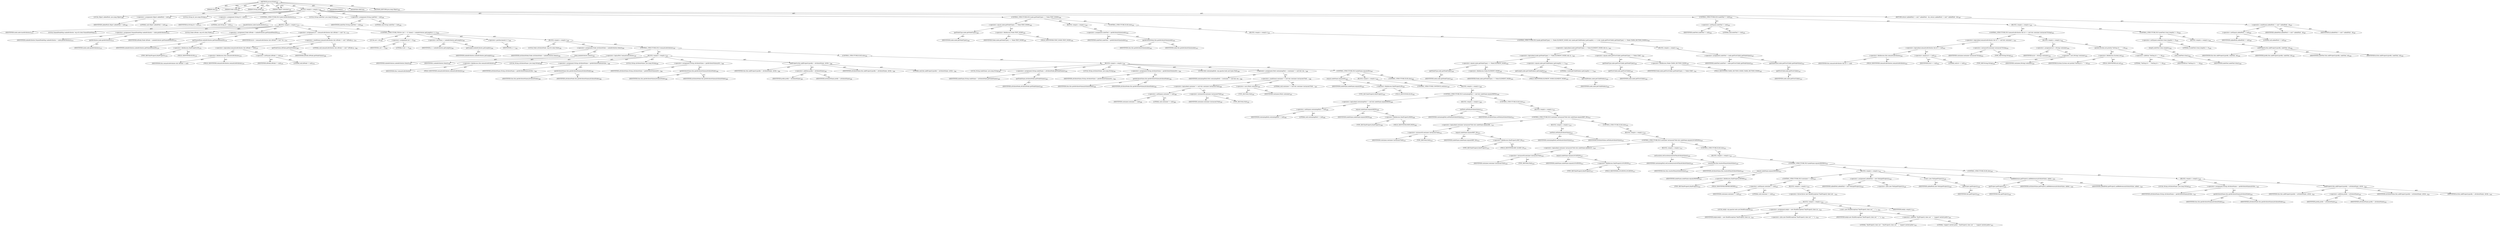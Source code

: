 digraph "processNode" {  
"111669149701" [label = <(METHOD,processNode)<SUB>362</SUB>> ]
"115964116995" [label = <(PARAM,this)<SUB>362</SUB>> ]
"115964117022" [label = <(PARAM,Node node)<SUB>362</SUB>> ]
"115964117023" [label = <(PARAM,String prefix)<SUB>362</SUB>> ]
"115964117024" [label = <(PARAM,Object container)<SUB>362</SUB>> ]
"25769803800" [label = <(BLOCK,&lt;empty&gt;,&lt;empty&gt;)<SUB>362</SUB>> ]
"94489280529" [label = <(LOCAL,Object addedPath: java.lang.Object)<SUB>368</SUB>> ]
"30064771184" [label = <(&lt;operator&gt;.assignment,Object addedPath = null)<SUB>368</SUB>> ]
"68719476872" [label = <(IDENTIFIER,addedPath,Object addedPath = null)<SUB>368</SUB>> ]
"90194313236" [label = <(LITERAL,null,Object addedPath = null)<SUB>368</SUB>> ]
"94489280530" [label = <(LOCAL,String id: java.lang.String)<SUB>371</SUB>> ]
"30064771185" [label = <(&lt;operator&gt;.assignment,String id = null)<SUB>371</SUB>> ]
"68719476873" [label = <(IDENTIFIER,id,String id = null)<SUB>371</SUB>> ]
"90194313237" [label = <(LITERAL,null,String id = null)<SUB>371</SUB>> ]
"47244640271" [label = <(CONTROL_STRUCTURE,IF,if (node.hasAttributes()))<SUB>373</SUB>> ]
"30064771186" [label = <(hasAttributes,node.hasAttributes())<SUB>373</SUB>> ]
"68719476874" [label = <(IDENTIFIER,node,node.hasAttributes())<SUB>373</SUB>> ]
"25769803801" [label = <(BLOCK,&lt;empty&gt;,&lt;empty&gt;)<SUB>373</SUB>> ]
"94489280531" [label = <(LOCAL,NamedNodeMap nodeAttributes: org.w3c.dom.NamedNodeMap)<SUB>375</SUB>> ]
"30064771187" [label = <(&lt;operator&gt;.assignment,NamedNodeMap nodeAttributes = node.getAttributes())<SUB>375</SUB>> ]
"68719476875" [label = <(IDENTIFIER,nodeAttributes,NamedNodeMap nodeAttributes = node.getAttributes())<SUB>375</SUB>> ]
"30064771188" [label = <(getAttributes,node.getAttributes())<SUB>375</SUB>> ]
"68719476876" [label = <(IDENTIFIER,node,node.getAttributes())<SUB>375</SUB>> ]
"94489280532" [label = <(LOCAL,Node idNode: org.w3c.dom.Node)<SUB>378</SUB>> ]
"30064771189" [label = <(&lt;operator&gt;.assignment,Node idNode = nodeAttributes.getNamedItem(ID))<SUB>378</SUB>> ]
"68719476877" [label = <(IDENTIFIER,idNode,Node idNode = nodeAttributes.getNamedItem(ID))<SUB>378</SUB>> ]
"30064771190" [label = <(getNamedItem,nodeAttributes.getNamedItem(ID))<SUB>378</SUB>> ]
"68719476878" [label = <(IDENTIFIER,nodeAttributes,nodeAttributes.getNamedItem(ID))<SUB>378</SUB>> ]
"30064771191" [label = <(&lt;operator&gt;.fieldAccess,XmlProperty.ID)<SUB>378</SUB>> ]
"180388626432" [label = <(TYPE_REF,XmlProperty,XmlProperty)<SUB>378</SUB>> ]
"55834574871" [label = <(FIELD_IDENTIFIER,ID,ID)<SUB>378</SUB>> ]
"30064771192" [label = <(&lt;operator&gt;.assignment,id = (semanticAttributes &amp;&amp; idNode != null ? id...)<SUB>379</SUB>> ]
"68719476879" [label = <(IDENTIFIER,id,id = (semanticAttributes &amp;&amp; idNode != null ? id...)<SUB>379</SUB>> ]
"30064771193" [label = <(&lt;operator&gt;.conditional,semanticAttributes &amp;&amp; idNode != null ? idNode.g...)<SUB>379</SUB>> ]
"30064771194" [label = <(&lt;operator&gt;.logicalAnd,semanticAttributes &amp;&amp; idNode != null)<SUB>379</SUB>> ]
"30064771195" [label = <(&lt;operator&gt;.fieldAccess,this.semanticAttributes)<SUB>379</SUB>> ]
"68719476880" [label = <(IDENTIFIER,this,semanticAttributes &amp;&amp; idNode != null)> ]
"55834574872" [label = <(FIELD_IDENTIFIER,semanticAttributes,semanticAttributes)<SUB>379</SUB>> ]
"30064771196" [label = <(&lt;operator&gt;.notEquals,idNode != null)<SUB>379</SUB>> ]
"68719476881" [label = <(IDENTIFIER,idNode,idNode != null)<SUB>379</SUB>> ]
"90194313238" [label = <(LITERAL,null,idNode != null)<SUB>379</SUB>> ]
"30064771197" [label = <(getNodeValue,idNode.getNodeValue())<SUB>380</SUB>> ]
"68719476882" [label = <(IDENTIFIER,idNode,idNode.getNodeValue())<SUB>380</SUB>> ]
"90194313239" [label = <(LITERAL,null,semanticAttributes &amp;&amp; idNode != null ? idNode.g...)<SUB>380</SUB>> ]
"47244640272" [label = <(CONTROL_STRUCTURE,FOR,for (int i = 0; Some(i &lt; nodeAttributes.getLength()); i++))<SUB>383</SUB>> ]
"94489280533" [label = <(LOCAL,int i: int)<SUB>383</SUB>> ]
"30064771198" [label = <(&lt;operator&gt;.assignment,int i = 0)<SUB>383</SUB>> ]
"68719476883" [label = <(IDENTIFIER,i,int i = 0)<SUB>383</SUB>> ]
"90194313240" [label = <(LITERAL,0,int i = 0)<SUB>383</SUB>> ]
"30064771199" [label = <(&lt;operator&gt;.lessThan,i &lt; nodeAttributes.getLength())<SUB>383</SUB>> ]
"68719476884" [label = <(IDENTIFIER,i,i &lt; nodeAttributes.getLength())<SUB>383</SUB>> ]
"30064771200" [label = <(getLength,nodeAttributes.getLength())<SUB>383</SUB>> ]
"68719476885" [label = <(IDENTIFIER,nodeAttributes,nodeAttributes.getLength())<SUB>383</SUB>> ]
"30064771201" [label = <(&lt;operator&gt;.postIncrement,i++)<SUB>383</SUB>> ]
"68719476886" [label = <(IDENTIFIER,i,i++)<SUB>383</SUB>> ]
"25769803802" [label = <(BLOCK,&lt;empty&gt;,&lt;empty&gt;)<SUB>383</SUB>> ]
"94489280534" [label = <(LOCAL,Node attributeNode: org.w3c.dom.Node)<SUB>385</SUB>> ]
"30064771202" [label = <(&lt;operator&gt;.assignment,Node attributeNode = nodeAttributes.item(i))<SUB>385</SUB>> ]
"68719476887" [label = <(IDENTIFIER,attributeNode,Node attributeNode = nodeAttributes.item(i))<SUB>385</SUB>> ]
"30064771203" [label = <(item,nodeAttributes.item(i))<SUB>385</SUB>> ]
"68719476888" [label = <(IDENTIFIER,nodeAttributes,nodeAttributes.item(i))<SUB>385</SUB>> ]
"68719476889" [label = <(IDENTIFIER,i,nodeAttributes.item(i))<SUB>385</SUB>> ]
"47244640273" [label = <(CONTROL_STRUCTURE,IF,if (!semanticAttributes))<SUB>387</SUB>> ]
"30064771204" [label = <(&lt;operator&gt;.logicalNot,!semanticAttributes)<SUB>387</SUB>> ]
"30064771205" [label = <(&lt;operator&gt;.fieldAccess,this.semanticAttributes)<SUB>387</SUB>> ]
"68719476890" [label = <(IDENTIFIER,this,!semanticAttributes)> ]
"55834574873" [label = <(FIELD_IDENTIFIER,semanticAttributes,semanticAttributes)<SUB>387</SUB>> ]
"25769803803" [label = <(BLOCK,&lt;empty&gt;,&lt;empty&gt;)<SUB>387</SUB>> ]
"94489280535" [label = <(LOCAL,String attributeName: java.lang.String)<SUB>388</SUB>> ]
"30064771206" [label = <(&lt;operator&gt;.assignment,String attributeName = getAttributeName(attribu...)<SUB>388</SUB>> ]
"68719476891" [label = <(IDENTIFIER,attributeName,String attributeName = getAttributeName(attribu...)<SUB>388</SUB>> ]
"30064771207" [label = <(getAttributeName,this.getAttributeName(attributeNode))<SUB>388</SUB>> ]
"68719476744" [label = <(IDENTIFIER,this,this.getAttributeName(attributeNode))<SUB>388</SUB>> ]
"68719476892" [label = <(IDENTIFIER,attributeNode,this.getAttributeName(attributeNode))<SUB>388</SUB>> ]
"94489280536" [label = <(LOCAL,String attributeValue: java.lang.String)<SUB>389</SUB>> ]
"30064771208" [label = <(&lt;operator&gt;.assignment,String attributeValue = getAttributeValue(attri...)<SUB>389</SUB>> ]
"68719476893" [label = <(IDENTIFIER,attributeValue,String attributeValue = getAttributeValue(attri...)<SUB>389</SUB>> ]
"30064771209" [label = <(getAttributeValue,this.getAttributeValue(attributeNode))<SUB>389</SUB>> ]
"68719476745" [label = <(IDENTIFIER,this,this.getAttributeValue(attributeNode))<SUB>389</SUB>> ]
"68719476894" [label = <(IDENTIFIER,attributeNode,this.getAttributeValue(attributeNode))<SUB>389</SUB>> ]
"30064771210" [label = <(addProperty,this.addProperty(prefix + attributeName, attrib...)<SUB>390</SUB>> ]
"68719476746" [label = <(IDENTIFIER,this,this.addProperty(prefix + attributeName, attrib...)<SUB>390</SUB>> ]
"30064771211" [label = <(&lt;operator&gt;.addition,prefix + attributeName)<SUB>390</SUB>> ]
"68719476895" [label = <(IDENTIFIER,prefix,prefix + attributeName)<SUB>390</SUB>> ]
"68719476896" [label = <(IDENTIFIER,attributeName,prefix + attributeName)<SUB>390</SUB>> ]
"68719476897" [label = <(IDENTIFIER,attributeValue,this.addProperty(prefix + attributeName, attrib...)<SUB>390</SUB>> ]
"90194313241" [label = <(LITERAL,null,this.addProperty(prefix + attributeName, attrib...)<SUB>390</SUB>> ]
"47244640274" [label = <(CONTROL_STRUCTURE,ELSE,else)<SUB>391</SUB>> ]
"25769803804" [label = <(BLOCK,&lt;empty&gt;,&lt;empty&gt;)<SUB>391</SUB>> ]
"94489280537" [label = <(LOCAL,String nodeName: java.lang.String)<SUB>393</SUB>> ]
"30064771212" [label = <(&lt;operator&gt;.assignment,String nodeName = attributeNode.getNodeName())<SUB>393</SUB>> ]
"68719476898" [label = <(IDENTIFIER,nodeName,String nodeName = attributeNode.getNodeName())<SUB>393</SUB>> ]
"30064771213" [label = <(getNodeName,attributeNode.getNodeName())<SUB>393</SUB>> ]
"68719476899" [label = <(IDENTIFIER,attributeNode,attributeNode.getNodeName())<SUB>393</SUB>> ]
"94489280538" [label = <(LOCAL,String attributeValue: java.lang.String)<SUB>394</SUB>> ]
"30064771214" [label = <(&lt;operator&gt;.assignment,String attributeValue = getAttributeValue(attri...)<SUB>394</SUB>> ]
"68719476900" [label = <(IDENTIFIER,attributeValue,String attributeValue = getAttributeValue(attri...)<SUB>394</SUB>> ]
"30064771215" [label = <(getAttributeValue,this.getAttributeValue(attributeNode))<SUB>394</SUB>> ]
"68719476747" [label = <(IDENTIFIER,this,this.getAttributeValue(attributeNode))<SUB>394</SUB>> ]
"68719476901" [label = <(IDENTIFIER,attributeNode,this.getAttributeValue(attributeNode))<SUB>394</SUB>> ]
"94489280539" [label = <(LOCAL,Path containingPath: org.apache.tools.ant.types.Path)<SUB>396</SUB>> ]
"30064771216" [label = <(&lt;operator&gt;.assignment,Path containingPath = (container != null &amp;&amp; con...)<SUB>396</SUB>> ]
"68719476902" [label = <(IDENTIFIER,containingPath,Path containingPath = (container != null &amp;&amp; con...)<SUB>396</SUB>> ]
"30064771217" [label = <(&lt;operator&gt;.conditional,container != null &amp;&amp; container instanceof Path ...)<SUB>396</SUB>> ]
"30064771218" [label = <(&lt;operator&gt;.logicalAnd,container != null &amp;&amp; container instanceof Path)<SUB>396</SUB>> ]
"30064771219" [label = <(&lt;operator&gt;.notEquals,container != null)<SUB>396</SUB>> ]
"68719476903" [label = <(IDENTIFIER,container,container != null)<SUB>396</SUB>> ]
"90194313242" [label = <(LITERAL,null,container != null)<SUB>396</SUB>> ]
"30064771220" [label = <(&lt;operator&gt;.instanceOf,container instanceof Path)<SUB>397</SUB>> ]
"68719476904" [label = <(IDENTIFIER,container,container instanceof Path)<SUB>397</SUB>> ]
"180388626433" [label = <(TYPE_REF,Path,Path)<SUB>397</SUB>> ]
"30064771221" [label = <(&lt;operator&gt;.cast,(Path) container)<SUB>397</SUB>> ]
"180388626434" [label = <(TYPE_REF,Path,Path)<SUB>397</SUB>> ]
"68719476905" [label = <(IDENTIFIER,container,(Path) container)<SUB>397</SUB>> ]
"90194313243" [label = <(LITERAL,null,container != null &amp;&amp; container instanceof Path ...)<SUB>397</SUB>> ]
"47244640275" [label = <(CONTROL_STRUCTURE,IF,if (nodeName.equals(ID)))<SUB>405</SUB>> ]
"30064771222" [label = <(equals,nodeName.equals(ID))<SUB>405</SUB>> ]
"68719476906" [label = <(IDENTIFIER,nodeName,nodeName.equals(ID))<SUB>405</SUB>> ]
"30064771223" [label = <(&lt;operator&gt;.fieldAccess,XmlProperty.ID)<SUB>405</SUB>> ]
"180388626435" [label = <(TYPE_REF,XmlProperty,XmlProperty)<SUB>405</SUB>> ]
"55834574874" [label = <(FIELD_IDENTIFIER,ID,ID)<SUB>405</SUB>> ]
"25769803805" [label = <(BLOCK,&lt;empty&gt;,&lt;empty&gt;)<SUB>405</SUB>> ]
"47244640276" [label = <(CONTROL_STRUCTURE,CONTINUE,continue;)<SUB>407</SUB>> ]
"47244640277" [label = <(CONTROL_STRUCTURE,ELSE,else)<SUB>408</SUB>> ]
"25769803806" [label = <(BLOCK,&lt;empty&gt;,&lt;empty&gt;)<SUB>408</SUB>> ]
"47244640278" [label = <(CONTROL_STRUCTURE,IF,if (containingPath != null &amp;&amp; nodeName.equals(PATH)))<SUB>408</SUB>> ]
"30064771224" [label = <(&lt;operator&gt;.logicalAnd,containingPath != null &amp;&amp; nodeName.equals(PATH))<SUB>408</SUB>> ]
"30064771225" [label = <(&lt;operator&gt;.notEquals,containingPath != null)<SUB>408</SUB>> ]
"68719476907" [label = <(IDENTIFIER,containingPath,containingPath != null)<SUB>408</SUB>> ]
"90194313244" [label = <(LITERAL,null,containingPath != null)<SUB>408</SUB>> ]
"30064771226" [label = <(equals,nodeName.equals(PATH))<SUB>409</SUB>> ]
"68719476908" [label = <(IDENTIFIER,nodeName,nodeName.equals(PATH))<SUB>409</SUB>> ]
"30064771227" [label = <(&lt;operator&gt;.fieldAccess,XmlProperty.PATH)<SUB>409</SUB>> ]
"180388626436" [label = <(TYPE_REF,XmlProperty,XmlProperty)<SUB>409</SUB>> ]
"55834574875" [label = <(FIELD_IDENTIFIER,PATH,PATH)<SUB>409</SUB>> ]
"25769803807" [label = <(BLOCK,&lt;empty&gt;,&lt;empty&gt;)<SUB>409</SUB>> ]
"30064771228" [label = <(setPath,setPath(attributeValue))<SUB>411</SUB>> ]
"68719476909" [label = <(IDENTIFIER,containingPath,setPath(attributeValue))<SUB>411</SUB>> ]
"68719476910" [label = <(IDENTIFIER,attributeValue,setPath(attributeValue))<SUB>411</SUB>> ]
"47244640279" [label = <(CONTROL_STRUCTURE,ELSE,else)<SUB>412</SUB>> ]
"25769803808" [label = <(BLOCK,&lt;empty&gt;,&lt;empty&gt;)<SUB>412</SUB>> ]
"47244640280" [label = <(CONTROL_STRUCTURE,IF,if (container instanceof Path &amp;&amp; nodeName.equals(REF_ID)))<SUB>412</SUB>> ]
"30064771229" [label = <(&lt;operator&gt;.logicalAnd,container instanceof Path &amp;&amp; nodeName.equals(RE...)<SUB>412</SUB>> ]
"30064771230" [label = <(&lt;operator&gt;.instanceOf,container instanceof Path)<SUB>412</SUB>> ]
"68719476911" [label = <(IDENTIFIER,container,container instanceof Path)<SUB>412</SUB>> ]
"180388626437" [label = <(TYPE_REF,Path,Path)<SUB>412</SUB>> ]
"30064771231" [label = <(equals,nodeName.equals(REF_ID))<SUB>413</SUB>> ]
"68719476912" [label = <(IDENTIFIER,nodeName,nodeName.equals(REF_ID))<SUB>413</SUB>> ]
"30064771232" [label = <(&lt;operator&gt;.fieldAccess,XmlProperty.REF_ID)<SUB>413</SUB>> ]
"180388626438" [label = <(TYPE_REF,XmlProperty,XmlProperty)<SUB>413</SUB>> ]
"55834574876" [label = <(FIELD_IDENTIFIER,REF_ID,REF_ID)<SUB>413</SUB>> ]
"25769803809" [label = <(BLOCK,&lt;empty&gt;,&lt;empty&gt;)<SUB>413</SUB>> ]
"30064771233" [label = <(setPath,setPath(attributeValue))<SUB>415</SUB>> ]
"68719476913" [label = <(IDENTIFIER,containingPath,setPath(attributeValue))<SUB>415</SUB>> ]
"68719476914" [label = <(IDENTIFIER,attributeValue,setPath(attributeValue))<SUB>415</SUB>> ]
"47244640281" [label = <(CONTROL_STRUCTURE,ELSE,else)<SUB>416</SUB>> ]
"25769803810" [label = <(BLOCK,&lt;empty&gt;,&lt;empty&gt;)<SUB>416</SUB>> ]
"47244640282" [label = <(CONTROL_STRUCTURE,IF,if (container instanceof Path &amp;&amp; nodeName.equals(LOCATION)))<SUB>416</SUB>> ]
"30064771234" [label = <(&lt;operator&gt;.logicalAnd,container instanceof Path &amp;&amp; nodeName.equals(LO...)<SUB>416</SUB>> ]
"30064771235" [label = <(&lt;operator&gt;.instanceOf,container instanceof Path)<SUB>416</SUB>> ]
"68719476915" [label = <(IDENTIFIER,container,container instanceof Path)<SUB>416</SUB>> ]
"180388626439" [label = <(TYPE_REF,Path,Path)<SUB>416</SUB>> ]
"30064771236" [label = <(equals,nodeName.equals(LOCATION))<SUB>417</SUB>> ]
"68719476916" [label = <(IDENTIFIER,nodeName,nodeName.equals(LOCATION))<SUB>417</SUB>> ]
"30064771237" [label = <(&lt;operator&gt;.fieldAccess,XmlProperty.LOCATION)<SUB>417</SUB>> ]
"180388626440" [label = <(TYPE_REF,XmlProperty,XmlProperty)<SUB>417</SUB>> ]
"55834574877" [label = <(FIELD_IDENTIFIER,LOCATION,LOCATION)<SUB>417</SUB>> ]
"25769803811" [label = <(BLOCK,&lt;empty&gt;,&lt;empty&gt;)<SUB>417</SUB>> ]
"30064771238" [label = <(setLocation,setLocation(resolveFile(attributeValue)))<SUB>420</SUB>> ]
"68719476917" [label = <(IDENTIFIER,containingPath,setLocation(resolveFile(attributeValue)))<SUB>420</SUB>> ]
"30064771239" [label = <(resolveFile,this.resolveFile(attributeValue))<SUB>420</SUB>> ]
"68719476748" [label = <(IDENTIFIER,this,this.resolveFile(attributeValue))<SUB>420</SUB>> ]
"68719476918" [label = <(IDENTIFIER,attributeValue,this.resolveFile(attributeValue))<SUB>420</SUB>> ]
"47244640283" [label = <(CONTROL_STRUCTURE,ELSE,else)<SUB>421</SUB>> ]
"25769803812" [label = <(BLOCK,&lt;empty&gt;,&lt;empty&gt;)<SUB>421</SUB>> ]
"47244640284" [label = <(CONTROL_STRUCTURE,IF,if (nodeName.equals(PATHID)))<SUB>421</SUB>> ]
"30064771240" [label = <(equals,nodeName.equals(PATHID))<SUB>421</SUB>> ]
"68719476919" [label = <(IDENTIFIER,nodeName,nodeName.equals(PATHID))<SUB>421</SUB>> ]
"30064771241" [label = <(&lt;operator&gt;.fieldAccess,XmlProperty.PATHID)<SUB>421</SUB>> ]
"180388626441" [label = <(TYPE_REF,XmlProperty,XmlProperty)<SUB>421</SUB>> ]
"55834574878" [label = <(FIELD_IDENTIFIER,PATHID,PATHID)<SUB>421</SUB>> ]
"25769803813" [label = <(BLOCK,&lt;empty&gt;,&lt;empty&gt;)<SUB>421</SUB>> ]
"47244640285" [label = <(CONTROL_STRUCTURE,IF,if (container != null))<SUB>423</SUB>> ]
"30064771242" [label = <(&lt;operator&gt;.notEquals,container != null)<SUB>423</SUB>> ]
"68719476920" [label = <(IDENTIFIER,container,container != null)<SUB>423</SUB>> ]
"90194313245" [label = <(LITERAL,null,container != null)<SUB>423</SUB>> ]
"25769803814" [label = <(BLOCK,&lt;empty&gt;,&lt;empty&gt;)<SUB>423</SUB>> ]
"30064771243" [label = <(&lt;operator&gt;.throw,throw new BuildException(&quot;XmlProperty does not ...)<SUB>424</SUB>> ]
"25769803815" [label = <(BLOCK,&lt;empty&gt;,&lt;empty&gt;)<SUB>424</SUB>> ]
"94489280540" [label = <(LOCAL,$obj4: org.apache.tools.ant.BuildException)<SUB>424</SUB>> ]
"30064771244" [label = <(&lt;operator&gt;.assignment,$obj4 = new BuildException(&quot;XmlProperty does no...)<SUB>424</SUB>> ]
"68719476921" [label = <(IDENTIFIER,$obj4,$obj4 = new BuildException(&quot;XmlProperty does no...)<SUB>424</SUB>> ]
"30064771245" [label = <(&lt;operator&gt;.alloc,new BuildException(&quot;XmlProperty does not &quot; + &quot;s...)<SUB>424</SUB>> ]
"30064771246" [label = <(&lt;init&gt;,new BuildException(&quot;XmlProperty does not &quot; + &quot;s...)<SUB>424</SUB>> ]
"68719476922" [label = <(IDENTIFIER,$obj4,new BuildException(&quot;XmlProperty does not &quot; + &quot;s...)<SUB>424</SUB>> ]
"30064771247" [label = <(&lt;operator&gt;.addition,&quot;XmlProperty does not &quot; + &quot;support nested paths&quot;)<SUB>424</SUB>> ]
"90194313246" [label = <(LITERAL,&quot;XmlProperty does not &quot;,&quot;XmlProperty does not &quot; + &quot;support nested paths&quot;)<SUB>424</SUB>> ]
"90194313247" [label = <(LITERAL,&quot;support nested paths&quot;,&quot;XmlProperty does not &quot; + &quot;support nested paths&quot;)<SUB>425</SUB>> ]
"68719476923" [label = <(IDENTIFIER,$obj4,&lt;empty&gt;)<SUB>424</SUB>> ]
"30064771248" [label = <(&lt;operator&gt;.assignment,addedPath = new Path(getProject()))<SUB>428</SUB>> ]
"68719476924" [label = <(IDENTIFIER,addedPath,addedPath = new Path(getProject()))<SUB>428</SUB>> ]
"30064771249" [label = <(&lt;operator&gt;.alloc,new Path(getProject()))<SUB>428</SUB>> ]
"30064771250" [label = <(&lt;init&gt;,new Path(getProject()))<SUB>428</SUB>> ]
"68719476925" [label = <(IDENTIFIER,addedPath,new Path(getProject()))<SUB>428</SUB>> ]
"30064771251" [label = <(getProject,getProject())<SUB>428</SUB>> ]
"68719476749" [label = <(IDENTIFIER,this,getProject())<SUB>428</SUB>> ]
"30064771252" [label = <(addReference,getProject().addReference(attributeValue, added...)<SUB>429</SUB>> ]
"30064771253" [label = <(getProject,getProject())<SUB>429</SUB>> ]
"68719476750" [label = <(IDENTIFIER,this,getProject())<SUB>429</SUB>> ]
"68719476926" [label = <(IDENTIFIER,attributeValue,getProject().addReference(attributeValue, added...)<SUB>429</SUB>> ]
"68719476927" [label = <(IDENTIFIER,addedPath,getProject().addReference(attributeValue, added...)<SUB>429</SUB>> ]
"47244640286" [label = <(CONTROL_STRUCTURE,ELSE,else)<SUB>430</SUB>> ]
"25769803816" [label = <(BLOCK,&lt;empty&gt;,&lt;empty&gt;)<SUB>430</SUB>> ]
"94489280541" [label = <(LOCAL,String attributeName: java.lang.String)<SUB>432</SUB>> ]
"30064771254" [label = <(&lt;operator&gt;.assignment,String attributeName = getAttributeName(attribu...)<SUB>432</SUB>> ]
"68719476928" [label = <(IDENTIFIER,attributeName,String attributeName = getAttributeName(attribu...)<SUB>432</SUB>> ]
"30064771255" [label = <(getAttributeName,this.getAttributeName(attributeNode))<SUB>432</SUB>> ]
"68719476751" [label = <(IDENTIFIER,this,this.getAttributeName(attributeNode))<SUB>432</SUB>> ]
"68719476929" [label = <(IDENTIFIER,attributeNode,this.getAttributeName(attributeNode))<SUB>432</SUB>> ]
"30064771256" [label = <(addProperty,this.addProperty(prefix + attributeName, attrib...)<SUB>433</SUB>> ]
"68719476752" [label = <(IDENTIFIER,this,this.addProperty(prefix + attributeName, attrib...)<SUB>433</SUB>> ]
"30064771257" [label = <(&lt;operator&gt;.addition,prefix + attributeName)<SUB>433</SUB>> ]
"68719476930" [label = <(IDENTIFIER,prefix,prefix + attributeName)<SUB>433</SUB>> ]
"68719476931" [label = <(IDENTIFIER,attributeName,prefix + attributeName)<SUB>433</SUB>> ]
"68719476932" [label = <(IDENTIFIER,attributeValue,this.addProperty(prefix + attributeName, attrib...)<SUB>433</SUB>> ]
"68719476933" [label = <(IDENTIFIER,id,this.addProperty(prefix + attributeName, attrib...)<SUB>433</SUB>> ]
"94489280542" [label = <(LOCAL,String nodeText: java.lang.String)<SUB>439</SUB>> ]
"30064771258" [label = <(&lt;operator&gt;.assignment,String nodeText = null)<SUB>439</SUB>> ]
"68719476934" [label = <(IDENTIFIER,nodeText,String nodeText = null)<SUB>439</SUB>> ]
"90194313248" [label = <(LITERAL,null,String nodeText = null)<SUB>439</SUB>> ]
"47244640287" [label = <(CONTROL_STRUCTURE,IF,if (node.getNodeType() == Node.TEXT_NODE))<SUB>440</SUB>> ]
"30064771259" [label = <(&lt;operator&gt;.equals,node.getNodeType() == Node.TEXT_NODE)<SUB>440</SUB>> ]
"30064771260" [label = <(getNodeType,node.getNodeType())<SUB>440</SUB>> ]
"68719476935" [label = <(IDENTIFIER,node,node.getNodeType())<SUB>440</SUB>> ]
"30064771261" [label = <(&lt;operator&gt;.fieldAccess,Node.TEXT_NODE)<SUB>440</SUB>> ]
"68719476936" [label = <(IDENTIFIER,Node,node.getNodeType() == Node.TEXT_NODE)<SUB>440</SUB>> ]
"55834574879" [label = <(FIELD_IDENTIFIER,TEXT_NODE,TEXT_NODE)<SUB>440</SUB>> ]
"25769803817" [label = <(BLOCK,&lt;empty&gt;,&lt;empty&gt;)<SUB>440</SUB>> ]
"30064771262" [label = <(&lt;operator&gt;.assignment,nodeText = getAttributeValue(node))<SUB>442</SUB>> ]
"68719476937" [label = <(IDENTIFIER,nodeText,nodeText = getAttributeValue(node))<SUB>442</SUB>> ]
"30064771263" [label = <(getAttributeValue,this.getAttributeValue(node))<SUB>442</SUB>> ]
"68719476753" [label = <(IDENTIFIER,this,this.getAttributeValue(node))<SUB>442</SUB>> ]
"68719476938" [label = <(IDENTIFIER,node,this.getAttributeValue(node))<SUB>442</SUB>> ]
"47244640288" [label = <(CONTROL_STRUCTURE,ELSE,else)<SUB>443</SUB>> ]
"25769803818" [label = <(BLOCK,&lt;empty&gt;,&lt;empty&gt;)<SUB>443</SUB>> ]
"47244640289" [label = <(CONTROL_STRUCTURE,IF,if ((node.getNodeType() == Node.ELEMENT_NODE) &amp;&amp; (node.getChildNodes().getLength() == 1) &amp;&amp; (node.getFirstChild().getNodeType() == Node.CDATA_SECTION_NODE)))<SUB>443</SUB>> ]
"30064771264" [label = <(&lt;operator&gt;.logicalAnd,(node.getNodeType() == Node.ELEMENT_NODE) &amp;&amp; (n...)<SUB>443</SUB>> ]
"30064771265" [label = <(&lt;operator&gt;.logicalAnd,(node.getNodeType() == Node.ELEMENT_NODE) &amp;&amp; (n...)<SUB>443</SUB>> ]
"30064771266" [label = <(&lt;operator&gt;.equals,node.getNodeType() == Node.ELEMENT_NODE)<SUB>443</SUB>> ]
"30064771267" [label = <(getNodeType,node.getNodeType())<SUB>443</SUB>> ]
"68719476939" [label = <(IDENTIFIER,node,node.getNodeType())<SUB>443</SUB>> ]
"30064771268" [label = <(&lt;operator&gt;.fieldAccess,Node.ELEMENT_NODE)<SUB>443</SUB>> ]
"68719476940" [label = <(IDENTIFIER,Node,node.getNodeType() == Node.ELEMENT_NODE)<SUB>443</SUB>> ]
"55834574880" [label = <(FIELD_IDENTIFIER,ELEMENT_NODE,ELEMENT_NODE)<SUB>443</SUB>> ]
"30064771269" [label = <(&lt;operator&gt;.equals,node.getChildNodes().getLength() == 1)<SUB>444</SUB>> ]
"30064771270" [label = <(getLength,node.getChildNodes().getLength())<SUB>444</SUB>> ]
"30064771271" [label = <(getChildNodes,node.getChildNodes())<SUB>444</SUB>> ]
"68719476941" [label = <(IDENTIFIER,node,node.getChildNodes())<SUB>444</SUB>> ]
"90194313249" [label = <(LITERAL,1,node.getChildNodes().getLength() == 1)<SUB>444</SUB>> ]
"30064771272" [label = <(&lt;operator&gt;.equals,node.getFirstChild().getNodeType() == Node.CDAT...)<SUB>445</SUB>> ]
"30064771273" [label = <(getNodeType,node.getFirstChild().getNodeType())<SUB>445</SUB>> ]
"30064771274" [label = <(getFirstChild,node.getFirstChild())<SUB>445</SUB>> ]
"68719476942" [label = <(IDENTIFIER,node,node.getFirstChild())<SUB>445</SUB>> ]
"30064771275" [label = <(&lt;operator&gt;.fieldAccess,Node.CDATA_SECTION_NODE)<SUB>445</SUB>> ]
"68719476943" [label = <(IDENTIFIER,Node,node.getFirstChild().getNodeType() == Node.CDAT...)<SUB>445</SUB>> ]
"55834574881" [label = <(FIELD_IDENTIFIER,CDATA_SECTION_NODE,CDATA_SECTION_NODE)<SUB>445</SUB>> ]
"25769803819" [label = <(BLOCK,&lt;empty&gt;,&lt;empty&gt;)<SUB>445</SUB>> ]
"30064771276" [label = <(&lt;operator&gt;.assignment,nodeText = node.getFirstChild().getNodeValue())<SUB>447</SUB>> ]
"68719476944" [label = <(IDENTIFIER,nodeText,nodeText = node.getFirstChild().getNodeValue())<SUB>447</SUB>> ]
"30064771277" [label = <(getNodeValue,node.getFirstChild().getNodeValue())<SUB>447</SUB>> ]
"30064771278" [label = <(getFirstChild,node.getFirstChild())<SUB>447</SUB>> ]
"68719476945" [label = <(IDENTIFIER,node,node.getFirstChild())<SUB>447</SUB>> ]
"47244640290" [label = <(CONTROL_STRUCTURE,IF,if (nodeText != null))<SUB>450</SUB>> ]
"30064771279" [label = <(&lt;operator&gt;.notEquals,nodeText != null)<SUB>450</SUB>> ]
"68719476946" [label = <(IDENTIFIER,nodeText,nodeText != null)<SUB>450</SUB>> ]
"90194313250" [label = <(LITERAL,null,nodeText != null)<SUB>450</SUB>> ]
"25769803820" [label = <(BLOCK,&lt;empty&gt;,&lt;empty&gt;)<SUB>450</SUB>> ]
"47244640291" [label = <(CONTROL_STRUCTURE,IF,if (semanticAttributes &amp;&amp; id == null &amp;&amp; container instanceof String))<SUB>452</SUB>> ]
"30064771280" [label = <(&lt;operator&gt;.logicalAnd,semanticAttributes &amp;&amp; id == null &amp;&amp; container i...)<SUB>452</SUB>> ]
"30064771281" [label = <(&lt;operator&gt;.logicalAnd,semanticAttributes &amp;&amp; id == null)<SUB>452</SUB>> ]
"30064771282" [label = <(&lt;operator&gt;.fieldAccess,this.semanticAttributes)<SUB>452</SUB>> ]
"68719476947" [label = <(IDENTIFIER,this,semanticAttributes &amp;&amp; id == null)> ]
"55834574882" [label = <(FIELD_IDENTIFIER,semanticAttributes,semanticAttributes)<SUB>452</SUB>> ]
"30064771283" [label = <(&lt;operator&gt;.equals,id == null)<SUB>452</SUB>> ]
"68719476948" [label = <(IDENTIFIER,id,id == null)<SUB>452</SUB>> ]
"90194313251" [label = <(LITERAL,null,id == null)<SUB>452</SUB>> ]
"30064771284" [label = <(&lt;operator&gt;.instanceOf,container instanceof String)<SUB>453</SUB>> ]
"68719476949" [label = <(IDENTIFIER,container,container instanceof String)<SUB>453</SUB>> ]
"180388626442" [label = <(TYPE_REF,String,String)<SUB>453</SUB>> ]
"25769803821" [label = <(BLOCK,&lt;empty&gt;,&lt;empty&gt;)<SUB>453</SUB>> ]
"30064771285" [label = <(&lt;operator&gt;.assignment,id = (String) container)<SUB>454</SUB>> ]
"68719476950" [label = <(IDENTIFIER,id,id = (String) container)<SUB>454</SUB>> ]
"30064771286" [label = <(&lt;operator&gt;.cast,(String) container)<SUB>454</SUB>> ]
"180388626443" [label = <(TYPE_REF,String,String)<SUB>454</SUB>> ]
"68719476951" [label = <(IDENTIFIER,container,(String) container)<SUB>454</SUB>> ]
"30064771287" [label = <(println,System.out.println(&quot;Setting id = &quot; + id))<SUB>455</SUB>> ]
"30064771288" [label = <(&lt;operator&gt;.fieldAccess,System.out)<SUB>455</SUB>> ]
"68719476952" [label = <(IDENTIFIER,System,System.out.println(&quot;Setting id = &quot; + id))<SUB>455</SUB>> ]
"55834574883" [label = <(FIELD_IDENTIFIER,out,out)<SUB>455</SUB>> ]
"30064771289" [label = <(&lt;operator&gt;.addition,&quot;Setting id = &quot; + id)<SUB>455</SUB>> ]
"90194313252" [label = <(LITERAL,&quot;Setting id = &quot;,&quot;Setting id = &quot; + id)<SUB>455</SUB>> ]
"68719476953" [label = <(IDENTIFIER,id,&quot;Setting id = &quot; + id)<SUB>455</SUB>> ]
"47244640292" [label = <(CONTROL_STRUCTURE,IF,if (nodeText.trim().length() != 0))<SUB>458</SUB>> ]
"30064771290" [label = <(&lt;operator&gt;.notEquals,nodeText.trim().length() != 0)<SUB>458</SUB>> ]
"30064771291" [label = <(length,nodeText.trim().length())<SUB>458</SUB>> ]
"30064771292" [label = <(trim,nodeText.trim())<SUB>458</SUB>> ]
"68719476954" [label = <(IDENTIFIER,nodeText,nodeText.trim())<SUB>458</SUB>> ]
"90194313253" [label = <(LITERAL,0,nodeText.trim().length() != 0)<SUB>458</SUB>> ]
"25769803822" [label = <(BLOCK,&lt;empty&gt;,&lt;empty&gt;)<SUB>458</SUB>> ]
"30064771293" [label = <(addProperty,this.addProperty(prefix, nodeText, id))<SUB>459</SUB>> ]
"68719476754" [label = <(IDENTIFIER,this,this.addProperty(prefix, nodeText, id))<SUB>459</SUB>> ]
"68719476955" [label = <(IDENTIFIER,prefix,this.addProperty(prefix, nodeText, id))<SUB>459</SUB>> ]
"68719476956" [label = <(IDENTIFIER,nodeText,this.addProperty(prefix, nodeText, id))<SUB>459</SUB>> ]
"68719476957" [label = <(IDENTIFIER,id,this.addProperty(prefix, nodeText, id))<SUB>459</SUB>> ]
"146028888064" [label = <(RETURN,return (addedPath != null ? addedPath : id);,return (addedPath != null ? addedPath : id);)<SUB>467</SUB>> ]
"30064771294" [label = <(&lt;operator&gt;.conditional,addedPath != null ? addedPath : id)<SUB>467</SUB>> ]
"30064771295" [label = <(&lt;operator&gt;.notEquals,addedPath != null)<SUB>467</SUB>> ]
"68719476958" [label = <(IDENTIFIER,addedPath,addedPath != null)<SUB>467</SUB>> ]
"90194313254" [label = <(LITERAL,null,addedPath != null)<SUB>467</SUB>> ]
"68719476959" [label = <(IDENTIFIER,addedPath,addedPath != null ? addedPath : id)<SUB>467</SUB>> ]
"68719476960" [label = <(IDENTIFIER,id,addedPath != null ? addedPath : id)<SUB>467</SUB>> ]
"133143986209" [label = <(MODIFIER,PUBLIC)> ]
"133143986210" [label = <(MODIFIER,VIRTUAL)> ]
"128849018885" [label = <(METHOD_RETURN,java.lang.Object)<SUB>362</SUB>> ]
  "111669149701" -> "115964116995"  [ label = "AST: "] 
  "111669149701" -> "115964117022"  [ label = "AST: "] 
  "111669149701" -> "115964117023"  [ label = "AST: "] 
  "111669149701" -> "115964117024"  [ label = "AST: "] 
  "111669149701" -> "25769803800"  [ label = "AST: "] 
  "111669149701" -> "133143986209"  [ label = "AST: "] 
  "111669149701" -> "133143986210"  [ label = "AST: "] 
  "111669149701" -> "128849018885"  [ label = "AST: "] 
  "25769803800" -> "94489280529"  [ label = "AST: "] 
  "25769803800" -> "30064771184"  [ label = "AST: "] 
  "25769803800" -> "94489280530"  [ label = "AST: "] 
  "25769803800" -> "30064771185"  [ label = "AST: "] 
  "25769803800" -> "47244640271"  [ label = "AST: "] 
  "25769803800" -> "94489280542"  [ label = "AST: "] 
  "25769803800" -> "30064771258"  [ label = "AST: "] 
  "25769803800" -> "47244640287"  [ label = "AST: "] 
  "25769803800" -> "47244640290"  [ label = "AST: "] 
  "25769803800" -> "146028888064"  [ label = "AST: "] 
  "30064771184" -> "68719476872"  [ label = "AST: "] 
  "30064771184" -> "90194313236"  [ label = "AST: "] 
  "30064771185" -> "68719476873"  [ label = "AST: "] 
  "30064771185" -> "90194313237"  [ label = "AST: "] 
  "47244640271" -> "30064771186"  [ label = "AST: "] 
  "47244640271" -> "25769803801"  [ label = "AST: "] 
  "30064771186" -> "68719476874"  [ label = "AST: "] 
  "25769803801" -> "94489280531"  [ label = "AST: "] 
  "25769803801" -> "30064771187"  [ label = "AST: "] 
  "25769803801" -> "94489280532"  [ label = "AST: "] 
  "25769803801" -> "30064771189"  [ label = "AST: "] 
  "25769803801" -> "30064771192"  [ label = "AST: "] 
  "25769803801" -> "47244640272"  [ label = "AST: "] 
  "30064771187" -> "68719476875"  [ label = "AST: "] 
  "30064771187" -> "30064771188"  [ label = "AST: "] 
  "30064771188" -> "68719476876"  [ label = "AST: "] 
  "30064771189" -> "68719476877"  [ label = "AST: "] 
  "30064771189" -> "30064771190"  [ label = "AST: "] 
  "30064771190" -> "68719476878"  [ label = "AST: "] 
  "30064771190" -> "30064771191"  [ label = "AST: "] 
  "30064771191" -> "180388626432"  [ label = "AST: "] 
  "30064771191" -> "55834574871"  [ label = "AST: "] 
  "30064771192" -> "68719476879"  [ label = "AST: "] 
  "30064771192" -> "30064771193"  [ label = "AST: "] 
  "30064771193" -> "30064771194"  [ label = "AST: "] 
  "30064771193" -> "30064771197"  [ label = "AST: "] 
  "30064771193" -> "90194313239"  [ label = "AST: "] 
  "30064771194" -> "30064771195"  [ label = "AST: "] 
  "30064771194" -> "30064771196"  [ label = "AST: "] 
  "30064771195" -> "68719476880"  [ label = "AST: "] 
  "30064771195" -> "55834574872"  [ label = "AST: "] 
  "30064771196" -> "68719476881"  [ label = "AST: "] 
  "30064771196" -> "90194313238"  [ label = "AST: "] 
  "30064771197" -> "68719476882"  [ label = "AST: "] 
  "47244640272" -> "94489280533"  [ label = "AST: "] 
  "47244640272" -> "30064771198"  [ label = "AST: "] 
  "47244640272" -> "30064771199"  [ label = "AST: "] 
  "47244640272" -> "30064771201"  [ label = "AST: "] 
  "47244640272" -> "25769803802"  [ label = "AST: "] 
  "30064771198" -> "68719476883"  [ label = "AST: "] 
  "30064771198" -> "90194313240"  [ label = "AST: "] 
  "30064771199" -> "68719476884"  [ label = "AST: "] 
  "30064771199" -> "30064771200"  [ label = "AST: "] 
  "30064771200" -> "68719476885"  [ label = "AST: "] 
  "30064771201" -> "68719476886"  [ label = "AST: "] 
  "25769803802" -> "94489280534"  [ label = "AST: "] 
  "25769803802" -> "30064771202"  [ label = "AST: "] 
  "25769803802" -> "47244640273"  [ label = "AST: "] 
  "30064771202" -> "68719476887"  [ label = "AST: "] 
  "30064771202" -> "30064771203"  [ label = "AST: "] 
  "30064771203" -> "68719476888"  [ label = "AST: "] 
  "30064771203" -> "68719476889"  [ label = "AST: "] 
  "47244640273" -> "30064771204"  [ label = "AST: "] 
  "47244640273" -> "25769803803"  [ label = "AST: "] 
  "47244640273" -> "47244640274"  [ label = "AST: "] 
  "30064771204" -> "30064771205"  [ label = "AST: "] 
  "30064771205" -> "68719476890"  [ label = "AST: "] 
  "30064771205" -> "55834574873"  [ label = "AST: "] 
  "25769803803" -> "94489280535"  [ label = "AST: "] 
  "25769803803" -> "30064771206"  [ label = "AST: "] 
  "25769803803" -> "94489280536"  [ label = "AST: "] 
  "25769803803" -> "30064771208"  [ label = "AST: "] 
  "25769803803" -> "30064771210"  [ label = "AST: "] 
  "30064771206" -> "68719476891"  [ label = "AST: "] 
  "30064771206" -> "30064771207"  [ label = "AST: "] 
  "30064771207" -> "68719476744"  [ label = "AST: "] 
  "30064771207" -> "68719476892"  [ label = "AST: "] 
  "30064771208" -> "68719476893"  [ label = "AST: "] 
  "30064771208" -> "30064771209"  [ label = "AST: "] 
  "30064771209" -> "68719476745"  [ label = "AST: "] 
  "30064771209" -> "68719476894"  [ label = "AST: "] 
  "30064771210" -> "68719476746"  [ label = "AST: "] 
  "30064771210" -> "30064771211"  [ label = "AST: "] 
  "30064771210" -> "68719476897"  [ label = "AST: "] 
  "30064771210" -> "90194313241"  [ label = "AST: "] 
  "30064771211" -> "68719476895"  [ label = "AST: "] 
  "30064771211" -> "68719476896"  [ label = "AST: "] 
  "47244640274" -> "25769803804"  [ label = "AST: "] 
  "25769803804" -> "94489280537"  [ label = "AST: "] 
  "25769803804" -> "30064771212"  [ label = "AST: "] 
  "25769803804" -> "94489280538"  [ label = "AST: "] 
  "25769803804" -> "30064771214"  [ label = "AST: "] 
  "25769803804" -> "94489280539"  [ label = "AST: "] 
  "25769803804" -> "30064771216"  [ label = "AST: "] 
  "25769803804" -> "47244640275"  [ label = "AST: "] 
  "30064771212" -> "68719476898"  [ label = "AST: "] 
  "30064771212" -> "30064771213"  [ label = "AST: "] 
  "30064771213" -> "68719476899"  [ label = "AST: "] 
  "30064771214" -> "68719476900"  [ label = "AST: "] 
  "30064771214" -> "30064771215"  [ label = "AST: "] 
  "30064771215" -> "68719476747"  [ label = "AST: "] 
  "30064771215" -> "68719476901"  [ label = "AST: "] 
  "30064771216" -> "68719476902"  [ label = "AST: "] 
  "30064771216" -> "30064771217"  [ label = "AST: "] 
  "30064771217" -> "30064771218"  [ label = "AST: "] 
  "30064771217" -> "30064771221"  [ label = "AST: "] 
  "30064771217" -> "90194313243"  [ label = "AST: "] 
  "30064771218" -> "30064771219"  [ label = "AST: "] 
  "30064771218" -> "30064771220"  [ label = "AST: "] 
  "30064771219" -> "68719476903"  [ label = "AST: "] 
  "30064771219" -> "90194313242"  [ label = "AST: "] 
  "30064771220" -> "68719476904"  [ label = "AST: "] 
  "30064771220" -> "180388626433"  [ label = "AST: "] 
  "30064771221" -> "180388626434"  [ label = "AST: "] 
  "30064771221" -> "68719476905"  [ label = "AST: "] 
  "47244640275" -> "30064771222"  [ label = "AST: "] 
  "47244640275" -> "25769803805"  [ label = "AST: "] 
  "47244640275" -> "47244640277"  [ label = "AST: "] 
  "30064771222" -> "68719476906"  [ label = "AST: "] 
  "30064771222" -> "30064771223"  [ label = "AST: "] 
  "30064771223" -> "180388626435"  [ label = "AST: "] 
  "30064771223" -> "55834574874"  [ label = "AST: "] 
  "25769803805" -> "47244640276"  [ label = "AST: "] 
  "47244640277" -> "25769803806"  [ label = "AST: "] 
  "25769803806" -> "47244640278"  [ label = "AST: "] 
  "47244640278" -> "30064771224"  [ label = "AST: "] 
  "47244640278" -> "25769803807"  [ label = "AST: "] 
  "47244640278" -> "47244640279"  [ label = "AST: "] 
  "30064771224" -> "30064771225"  [ label = "AST: "] 
  "30064771224" -> "30064771226"  [ label = "AST: "] 
  "30064771225" -> "68719476907"  [ label = "AST: "] 
  "30064771225" -> "90194313244"  [ label = "AST: "] 
  "30064771226" -> "68719476908"  [ label = "AST: "] 
  "30064771226" -> "30064771227"  [ label = "AST: "] 
  "30064771227" -> "180388626436"  [ label = "AST: "] 
  "30064771227" -> "55834574875"  [ label = "AST: "] 
  "25769803807" -> "30064771228"  [ label = "AST: "] 
  "30064771228" -> "68719476909"  [ label = "AST: "] 
  "30064771228" -> "68719476910"  [ label = "AST: "] 
  "47244640279" -> "25769803808"  [ label = "AST: "] 
  "25769803808" -> "47244640280"  [ label = "AST: "] 
  "47244640280" -> "30064771229"  [ label = "AST: "] 
  "47244640280" -> "25769803809"  [ label = "AST: "] 
  "47244640280" -> "47244640281"  [ label = "AST: "] 
  "30064771229" -> "30064771230"  [ label = "AST: "] 
  "30064771229" -> "30064771231"  [ label = "AST: "] 
  "30064771230" -> "68719476911"  [ label = "AST: "] 
  "30064771230" -> "180388626437"  [ label = "AST: "] 
  "30064771231" -> "68719476912"  [ label = "AST: "] 
  "30064771231" -> "30064771232"  [ label = "AST: "] 
  "30064771232" -> "180388626438"  [ label = "AST: "] 
  "30064771232" -> "55834574876"  [ label = "AST: "] 
  "25769803809" -> "30064771233"  [ label = "AST: "] 
  "30064771233" -> "68719476913"  [ label = "AST: "] 
  "30064771233" -> "68719476914"  [ label = "AST: "] 
  "47244640281" -> "25769803810"  [ label = "AST: "] 
  "25769803810" -> "47244640282"  [ label = "AST: "] 
  "47244640282" -> "30064771234"  [ label = "AST: "] 
  "47244640282" -> "25769803811"  [ label = "AST: "] 
  "47244640282" -> "47244640283"  [ label = "AST: "] 
  "30064771234" -> "30064771235"  [ label = "AST: "] 
  "30064771234" -> "30064771236"  [ label = "AST: "] 
  "30064771235" -> "68719476915"  [ label = "AST: "] 
  "30064771235" -> "180388626439"  [ label = "AST: "] 
  "30064771236" -> "68719476916"  [ label = "AST: "] 
  "30064771236" -> "30064771237"  [ label = "AST: "] 
  "30064771237" -> "180388626440"  [ label = "AST: "] 
  "30064771237" -> "55834574877"  [ label = "AST: "] 
  "25769803811" -> "30064771238"  [ label = "AST: "] 
  "30064771238" -> "68719476917"  [ label = "AST: "] 
  "30064771238" -> "30064771239"  [ label = "AST: "] 
  "30064771239" -> "68719476748"  [ label = "AST: "] 
  "30064771239" -> "68719476918"  [ label = "AST: "] 
  "47244640283" -> "25769803812"  [ label = "AST: "] 
  "25769803812" -> "47244640284"  [ label = "AST: "] 
  "47244640284" -> "30064771240"  [ label = "AST: "] 
  "47244640284" -> "25769803813"  [ label = "AST: "] 
  "47244640284" -> "47244640286"  [ label = "AST: "] 
  "30064771240" -> "68719476919"  [ label = "AST: "] 
  "30064771240" -> "30064771241"  [ label = "AST: "] 
  "30064771241" -> "180388626441"  [ label = "AST: "] 
  "30064771241" -> "55834574878"  [ label = "AST: "] 
  "25769803813" -> "47244640285"  [ label = "AST: "] 
  "25769803813" -> "30064771248"  [ label = "AST: "] 
  "25769803813" -> "30064771250"  [ label = "AST: "] 
  "25769803813" -> "30064771252"  [ label = "AST: "] 
  "47244640285" -> "30064771242"  [ label = "AST: "] 
  "47244640285" -> "25769803814"  [ label = "AST: "] 
  "30064771242" -> "68719476920"  [ label = "AST: "] 
  "30064771242" -> "90194313245"  [ label = "AST: "] 
  "25769803814" -> "30064771243"  [ label = "AST: "] 
  "30064771243" -> "25769803815"  [ label = "AST: "] 
  "25769803815" -> "94489280540"  [ label = "AST: "] 
  "25769803815" -> "30064771244"  [ label = "AST: "] 
  "25769803815" -> "30064771246"  [ label = "AST: "] 
  "25769803815" -> "68719476923"  [ label = "AST: "] 
  "30064771244" -> "68719476921"  [ label = "AST: "] 
  "30064771244" -> "30064771245"  [ label = "AST: "] 
  "30064771246" -> "68719476922"  [ label = "AST: "] 
  "30064771246" -> "30064771247"  [ label = "AST: "] 
  "30064771247" -> "90194313246"  [ label = "AST: "] 
  "30064771247" -> "90194313247"  [ label = "AST: "] 
  "30064771248" -> "68719476924"  [ label = "AST: "] 
  "30064771248" -> "30064771249"  [ label = "AST: "] 
  "30064771250" -> "68719476925"  [ label = "AST: "] 
  "30064771250" -> "30064771251"  [ label = "AST: "] 
  "30064771251" -> "68719476749"  [ label = "AST: "] 
  "30064771252" -> "30064771253"  [ label = "AST: "] 
  "30064771252" -> "68719476926"  [ label = "AST: "] 
  "30064771252" -> "68719476927"  [ label = "AST: "] 
  "30064771253" -> "68719476750"  [ label = "AST: "] 
  "47244640286" -> "25769803816"  [ label = "AST: "] 
  "25769803816" -> "94489280541"  [ label = "AST: "] 
  "25769803816" -> "30064771254"  [ label = "AST: "] 
  "25769803816" -> "30064771256"  [ label = "AST: "] 
  "30064771254" -> "68719476928"  [ label = "AST: "] 
  "30064771254" -> "30064771255"  [ label = "AST: "] 
  "30064771255" -> "68719476751"  [ label = "AST: "] 
  "30064771255" -> "68719476929"  [ label = "AST: "] 
  "30064771256" -> "68719476752"  [ label = "AST: "] 
  "30064771256" -> "30064771257"  [ label = "AST: "] 
  "30064771256" -> "68719476932"  [ label = "AST: "] 
  "30064771256" -> "68719476933"  [ label = "AST: "] 
  "30064771257" -> "68719476930"  [ label = "AST: "] 
  "30064771257" -> "68719476931"  [ label = "AST: "] 
  "30064771258" -> "68719476934"  [ label = "AST: "] 
  "30064771258" -> "90194313248"  [ label = "AST: "] 
  "47244640287" -> "30064771259"  [ label = "AST: "] 
  "47244640287" -> "25769803817"  [ label = "AST: "] 
  "47244640287" -> "47244640288"  [ label = "AST: "] 
  "30064771259" -> "30064771260"  [ label = "AST: "] 
  "30064771259" -> "30064771261"  [ label = "AST: "] 
  "30064771260" -> "68719476935"  [ label = "AST: "] 
  "30064771261" -> "68719476936"  [ label = "AST: "] 
  "30064771261" -> "55834574879"  [ label = "AST: "] 
  "25769803817" -> "30064771262"  [ label = "AST: "] 
  "30064771262" -> "68719476937"  [ label = "AST: "] 
  "30064771262" -> "30064771263"  [ label = "AST: "] 
  "30064771263" -> "68719476753"  [ label = "AST: "] 
  "30064771263" -> "68719476938"  [ label = "AST: "] 
  "47244640288" -> "25769803818"  [ label = "AST: "] 
  "25769803818" -> "47244640289"  [ label = "AST: "] 
  "47244640289" -> "30064771264"  [ label = "AST: "] 
  "47244640289" -> "25769803819"  [ label = "AST: "] 
  "30064771264" -> "30064771265"  [ label = "AST: "] 
  "30064771264" -> "30064771272"  [ label = "AST: "] 
  "30064771265" -> "30064771266"  [ label = "AST: "] 
  "30064771265" -> "30064771269"  [ label = "AST: "] 
  "30064771266" -> "30064771267"  [ label = "AST: "] 
  "30064771266" -> "30064771268"  [ label = "AST: "] 
  "30064771267" -> "68719476939"  [ label = "AST: "] 
  "30064771268" -> "68719476940"  [ label = "AST: "] 
  "30064771268" -> "55834574880"  [ label = "AST: "] 
  "30064771269" -> "30064771270"  [ label = "AST: "] 
  "30064771269" -> "90194313249"  [ label = "AST: "] 
  "30064771270" -> "30064771271"  [ label = "AST: "] 
  "30064771271" -> "68719476941"  [ label = "AST: "] 
  "30064771272" -> "30064771273"  [ label = "AST: "] 
  "30064771272" -> "30064771275"  [ label = "AST: "] 
  "30064771273" -> "30064771274"  [ label = "AST: "] 
  "30064771274" -> "68719476942"  [ label = "AST: "] 
  "30064771275" -> "68719476943"  [ label = "AST: "] 
  "30064771275" -> "55834574881"  [ label = "AST: "] 
  "25769803819" -> "30064771276"  [ label = "AST: "] 
  "30064771276" -> "68719476944"  [ label = "AST: "] 
  "30064771276" -> "30064771277"  [ label = "AST: "] 
  "30064771277" -> "30064771278"  [ label = "AST: "] 
  "30064771278" -> "68719476945"  [ label = "AST: "] 
  "47244640290" -> "30064771279"  [ label = "AST: "] 
  "47244640290" -> "25769803820"  [ label = "AST: "] 
  "30064771279" -> "68719476946"  [ label = "AST: "] 
  "30064771279" -> "90194313250"  [ label = "AST: "] 
  "25769803820" -> "47244640291"  [ label = "AST: "] 
  "25769803820" -> "47244640292"  [ label = "AST: "] 
  "47244640291" -> "30064771280"  [ label = "AST: "] 
  "47244640291" -> "25769803821"  [ label = "AST: "] 
  "30064771280" -> "30064771281"  [ label = "AST: "] 
  "30064771280" -> "30064771284"  [ label = "AST: "] 
  "30064771281" -> "30064771282"  [ label = "AST: "] 
  "30064771281" -> "30064771283"  [ label = "AST: "] 
  "30064771282" -> "68719476947"  [ label = "AST: "] 
  "30064771282" -> "55834574882"  [ label = "AST: "] 
  "30064771283" -> "68719476948"  [ label = "AST: "] 
  "30064771283" -> "90194313251"  [ label = "AST: "] 
  "30064771284" -> "68719476949"  [ label = "AST: "] 
  "30064771284" -> "180388626442"  [ label = "AST: "] 
  "25769803821" -> "30064771285"  [ label = "AST: "] 
  "25769803821" -> "30064771287"  [ label = "AST: "] 
  "30064771285" -> "68719476950"  [ label = "AST: "] 
  "30064771285" -> "30064771286"  [ label = "AST: "] 
  "30064771286" -> "180388626443"  [ label = "AST: "] 
  "30064771286" -> "68719476951"  [ label = "AST: "] 
  "30064771287" -> "30064771288"  [ label = "AST: "] 
  "30064771287" -> "30064771289"  [ label = "AST: "] 
  "30064771288" -> "68719476952"  [ label = "AST: "] 
  "30064771288" -> "55834574883"  [ label = "AST: "] 
  "30064771289" -> "90194313252"  [ label = "AST: "] 
  "30064771289" -> "68719476953"  [ label = "AST: "] 
  "47244640292" -> "30064771290"  [ label = "AST: "] 
  "47244640292" -> "25769803822"  [ label = "AST: "] 
  "30064771290" -> "30064771291"  [ label = "AST: "] 
  "30064771290" -> "90194313253"  [ label = "AST: "] 
  "30064771291" -> "30064771292"  [ label = "AST: "] 
  "30064771292" -> "68719476954"  [ label = "AST: "] 
  "25769803822" -> "30064771293"  [ label = "AST: "] 
  "30064771293" -> "68719476754"  [ label = "AST: "] 
  "30064771293" -> "68719476955"  [ label = "AST: "] 
  "30064771293" -> "68719476956"  [ label = "AST: "] 
  "30064771293" -> "68719476957"  [ label = "AST: "] 
  "146028888064" -> "30064771294"  [ label = "AST: "] 
  "30064771294" -> "30064771295"  [ label = "AST: "] 
  "30064771294" -> "68719476959"  [ label = "AST: "] 
  "30064771294" -> "68719476960"  [ label = "AST: "] 
  "30064771295" -> "68719476958"  [ label = "AST: "] 
  "30064771295" -> "90194313254"  [ label = "AST: "] 
  "111669149701" -> "115964116995"  [ label = "DDG: "] 
  "111669149701" -> "115964117022"  [ label = "DDG: "] 
  "111669149701" -> "115964117023"  [ label = "DDG: "] 
  "111669149701" -> "115964117024"  [ label = "DDG: "] 
}

